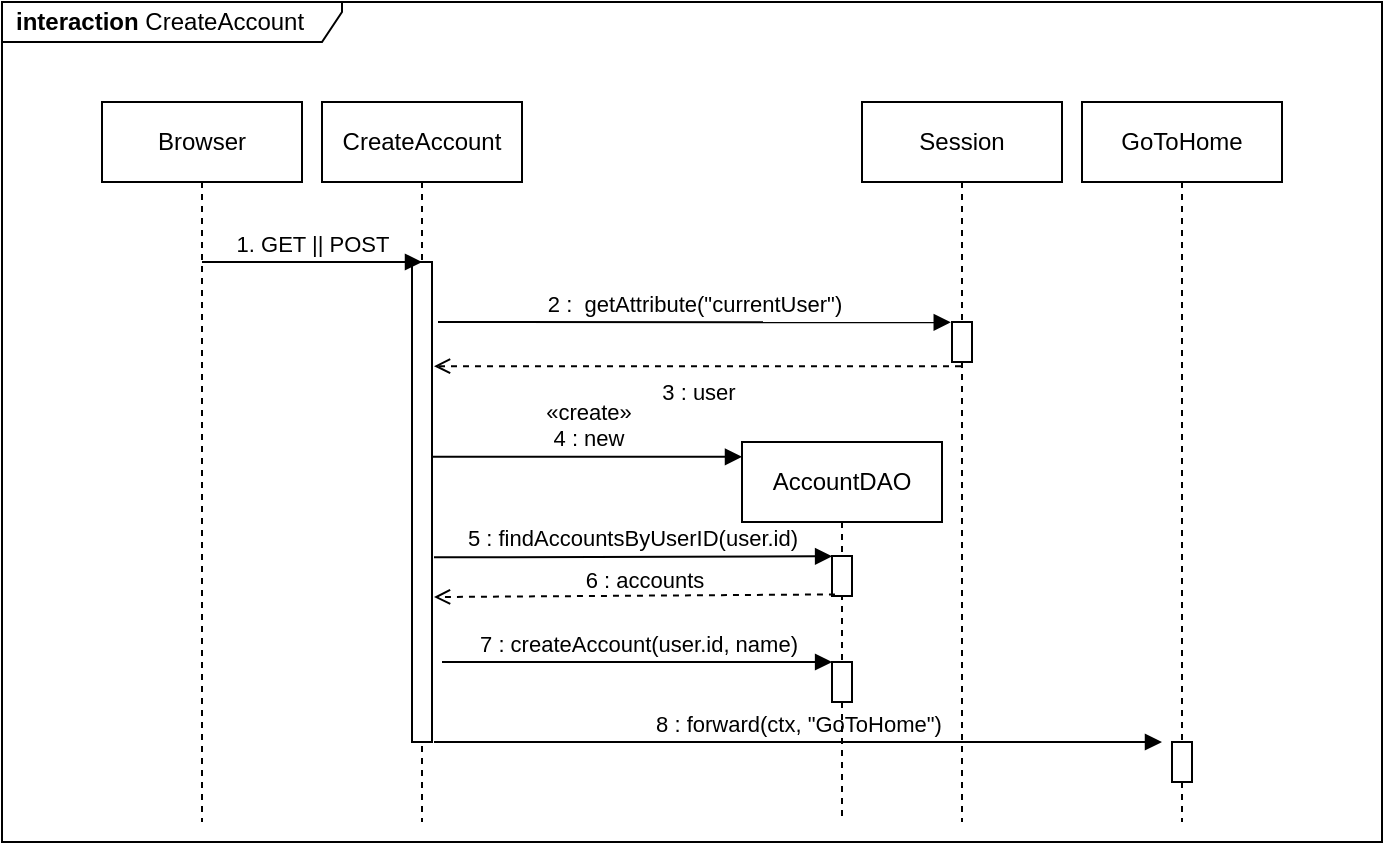 <mxfile version="20.2.7" type="device"><diagram id="MGBH9KJMYsAw-NpBJlKy" name="Pagina-1"><mxGraphModel dx="1077" dy="694" grid="1" gridSize="10" guides="1" tooltips="1" connect="1" arrows="1" fold="1" page="1" pageScale="1" pageWidth="827" pageHeight="1169" math="0" shadow="0"><root><mxCell id="0"/><mxCell id="1" parent="0"/><mxCell id="Saegmi9vcP_WkpNnHRly-1" value="&lt;b&gt;interaction&lt;/b&gt; CreateAccount" style="shape=umlFrame;whiteSpace=wrap;html=1;width=170;height=20;boundedLbl=1;verticalAlign=middle;align=left;spacingLeft=5;" parent="1" vertex="1"><mxGeometry x="170" y="50" width="690" height="420" as="geometry"/></mxCell><mxCell id="Saegmi9vcP_WkpNnHRly-10" value="Browser" style="shape=umlLifeline;perimeter=lifelinePerimeter;whiteSpace=wrap;html=1;container=1;collapsible=0;recursiveResize=0;outlineConnect=0;" parent="1" vertex="1"><mxGeometry x="220" y="100" width="100" height="360" as="geometry"/></mxCell><mxCell id="Saegmi9vcP_WkpNnHRly-12" value="CreateAccount" style="shape=umlLifeline;perimeter=lifelinePerimeter;whiteSpace=wrap;html=1;container=1;collapsible=0;recursiveResize=0;outlineConnect=0;" parent="1" vertex="1"><mxGeometry x="330" y="100" width="100" height="360" as="geometry"/></mxCell><mxCell id="Saegmi9vcP_WkpNnHRly-45" value="" style="html=1;points=[];perimeter=orthogonalPerimeter;" parent="Saegmi9vcP_WkpNnHRly-12" vertex="1"><mxGeometry x="45" y="80" width="10" height="240" as="geometry"/></mxCell><mxCell id="Saegmi9vcP_WkpNnHRly-13" value="1. GET || POST" style="html=1;verticalAlign=bottom;labelBackgroundColor=none;endArrow=block;endFill=1;rounded=0;entryX=0.5;entryY=0;entryDx=0;entryDy=0;entryPerimeter=0;" parent="1" source="Saegmi9vcP_WkpNnHRly-10" target="Saegmi9vcP_WkpNnHRly-45" edge="1"><mxGeometry width="160" relative="1" as="geometry"><mxPoint x="400" y="290" as="sourcePoint"/><mxPoint x="269.5" y="180" as="targetPoint"/><Array as="points"/></mxGeometry></mxCell><mxCell id="Saegmi9vcP_WkpNnHRly-30" value="Session" style="shape=umlLifeline;perimeter=lifelinePerimeter;whiteSpace=wrap;html=1;container=1;collapsible=0;recursiveResize=0;outlineConnect=0;" parent="1" vertex="1"><mxGeometry x="600" y="100" width="100" height="360" as="geometry"/></mxCell><mxCell id="Saegmi9vcP_WkpNnHRly-31" value="" style="html=1;points=[];perimeter=orthogonalPerimeter;" parent="Saegmi9vcP_WkpNnHRly-30" vertex="1"><mxGeometry x="45" y="110" width="10" height="20" as="geometry"/></mxCell><mxCell id="Saegmi9vcP_WkpNnHRly-33" value="2 :&amp;nbsp; getAttribute(&quot;currentUser&quot;)" style="html=1;verticalAlign=bottom;labelBackgroundColor=none;endArrow=block;endFill=1;rounded=0;entryX=-0.062;entryY=0.007;entryDx=0;entryDy=0;entryPerimeter=0;" parent="1" edge="1" target="Saegmi9vcP_WkpNnHRly-31"><mxGeometry width="160" relative="1" as="geometry"><mxPoint x="388" y="210" as="sourcePoint"/><mxPoint x="640" y="216" as="targetPoint"/><Array as="points"/></mxGeometry></mxCell><mxCell id="Saegmi9vcP_WkpNnHRly-34" value="AccountDAO" style="shape=umlLifeline;perimeter=lifelinePerimeter;whiteSpace=wrap;html=1;container=1;collapsible=0;recursiveResize=0;outlineConnect=0;" parent="1" vertex="1"><mxGeometry x="540" y="270" width="100" height="190" as="geometry"/></mxCell><mxCell id="Saegmi9vcP_WkpNnHRly-40" value="" style="html=1;points=[];perimeter=orthogonalPerimeter;" parent="Saegmi9vcP_WkpNnHRly-34" vertex="1"><mxGeometry x="45" y="57" width="10" height="20" as="geometry"/></mxCell><mxCell id="BjjhWjX2wuoXkPY7aeNv-1" value="" style="html=1;points=[];perimeter=orthogonalPerimeter;" vertex="1" parent="Saegmi9vcP_WkpNnHRly-34"><mxGeometry x="45" y="110" width="10" height="20" as="geometry"/></mxCell><mxCell id="Saegmi9vcP_WkpNnHRly-38" value="3 : user" style="html=1;verticalAlign=top;labelBackgroundColor=none;endArrow=open;endFill=0;dashed=1;rounded=0;entryX=1.1;entryY=0.217;entryDx=0;entryDy=0;entryPerimeter=0;" parent="1" source="Saegmi9vcP_WkpNnHRly-30" target="Saegmi9vcP_WkpNnHRly-45" edge="1"><mxGeometry width="160" relative="1" as="geometry"><mxPoint x="380" y="390" as="sourcePoint"/><mxPoint x="390" y="229" as="targetPoint"/></mxGeometry></mxCell><mxCell id="Saegmi9vcP_WkpNnHRly-39" value="&lt;span&gt;&lt;span&gt;«&lt;/span&gt;&lt;/span&gt;create&lt;span&gt;&lt;span&gt;»&lt;/span&gt;&lt;/span&gt;&lt;br&gt;4 : new" style="html=1;verticalAlign=bottom;labelBackgroundColor=none;endArrow=block;endFill=1;rounded=0;entryX=0;entryY=0.039;entryDx=0;entryDy=0;entryPerimeter=0;" parent="1" source="Saegmi9vcP_WkpNnHRly-45" target="Saegmi9vcP_WkpNnHRly-34" edge="1"><mxGeometry width="160" relative="1" as="geometry"><mxPoint x="390" y="276" as="sourcePoint"/><mxPoint x="450" y="290" as="targetPoint"/></mxGeometry></mxCell><mxCell id="Saegmi9vcP_WkpNnHRly-41" value="5 : findAccountsByUserID(user.id)" style="html=1;verticalAlign=bottom;labelBackgroundColor=none;endArrow=block;endFill=1;rounded=0;exitX=1.1;exitY=0.353;exitDx=0;exitDy=0;exitPerimeter=0;entryX=0.005;entryY=0.007;entryDx=0;entryDy=0;entryPerimeter=0;" parent="1" target="Saegmi9vcP_WkpNnHRly-40" edge="1"><mxGeometry width="160" relative="1" as="geometry"><mxPoint x="386.0" y="327.67" as="sourcePoint"/><mxPoint x="580" y="328" as="targetPoint"/></mxGeometry></mxCell><mxCell id="Saegmi9vcP_WkpNnHRly-42" value="" style="html=1;verticalAlign=top;labelBackgroundColor=none;endArrow=open;endFill=0;dashed=1;rounded=0;exitX=0.148;exitY=0.96;exitDx=0;exitDy=0;exitPerimeter=0;entryX=1.1;entryY=0.698;entryDx=0;entryDy=0;entryPerimeter=0;" parent="1" edge="1" target="Saegmi9vcP_WkpNnHRly-45" source="Saegmi9vcP_WkpNnHRly-40"><mxGeometry x="-0.138" y="-17" width="160" relative="1" as="geometry"><mxPoint x="580" y="344" as="sourcePoint"/><mxPoint x="380" y="344" as="targetPoint"/><mxPoint as="offset"/></mxGeometry></mxCell><mxCell id="Saegmi9vcP_WkpNnHRly-47" value="8 : forward(ctx, &quot;GoToHome&quot;)" style="html=1;verticalAlign=bottom;labelBackgroundColor=none;endArrow=block;endFill=1;rounded=0;" parent="1" edge="1"><mxGeometry width="160" relative="1" as="geometry"><mxPoint x="386" y="420" as="sourcePoint"/><mxPoint x="750" y="420" as="targetPoint"/><Array as="points"/></mxGeometry></mxCell><mxCell id="Saegmi9vcP_WkpNnHRly-52" value="GoToHome" style="shape=umlLifeline;perimeter=lifelinePerimeter;whiteSpace=wrap;html=1;container=1;collapsible=0;recursiveResize=0;outlineConnect=0;" parent="1" vertex="1"><mxGeometry x="710" y="100" width="100" height="360" as="geometry"/></mxCell><mxCell id="Saegmi9vcP_WkpNnHRly-53" value="" style="html=1;points=[];perimeter=orthogonalPerimeter;" parent="Saegmi9vcP_WkpNnHRly-52" vertex="1"><mxGeometry x="45" y="320" width="10" height="20" as="geometry"/></mxCell><mxCell id="Saegmi9vcP_WkpNnHRly-57" value="7 : createAccount(user.id, name)" style="html=1;verticalAlign=bottom;labelBackgroundColor=none;endArrow=block;endFill=1;rounded=0;entryX=0.005;entryY=0;entryDx=0;entryDy=0;entryPerimeter=0;" parent="1" target="BjjhWjX2wuoXkPY7aeNv-1" edge="1"><mxGeometry width="160" relative="1" as="geometry"><mxPoint x="390" y="380" as="sourcePoint"/><mxPoint x="580" y="380" as="targetPoint"/></mxGeometry></mxCell><mxCell id="BjjhWjX2wuoXkPY7aeNv-2" value="&lt;font style=&quot;font-size: 11px;&quot;&gt;6 : accounts&lt;/font&gt;" style="text;html=1;align=center;verticalAlign=middle;resizable=0;points=[];autosize=1;strokeColor=none;fillColor=none;fontColor=#000000;" vertex="1" parent="1"><mxGeometry x="451" y="324" width="80" height="30" as="geometry"/></mxCell></root></mxGraphModel></diagram></mxfile>